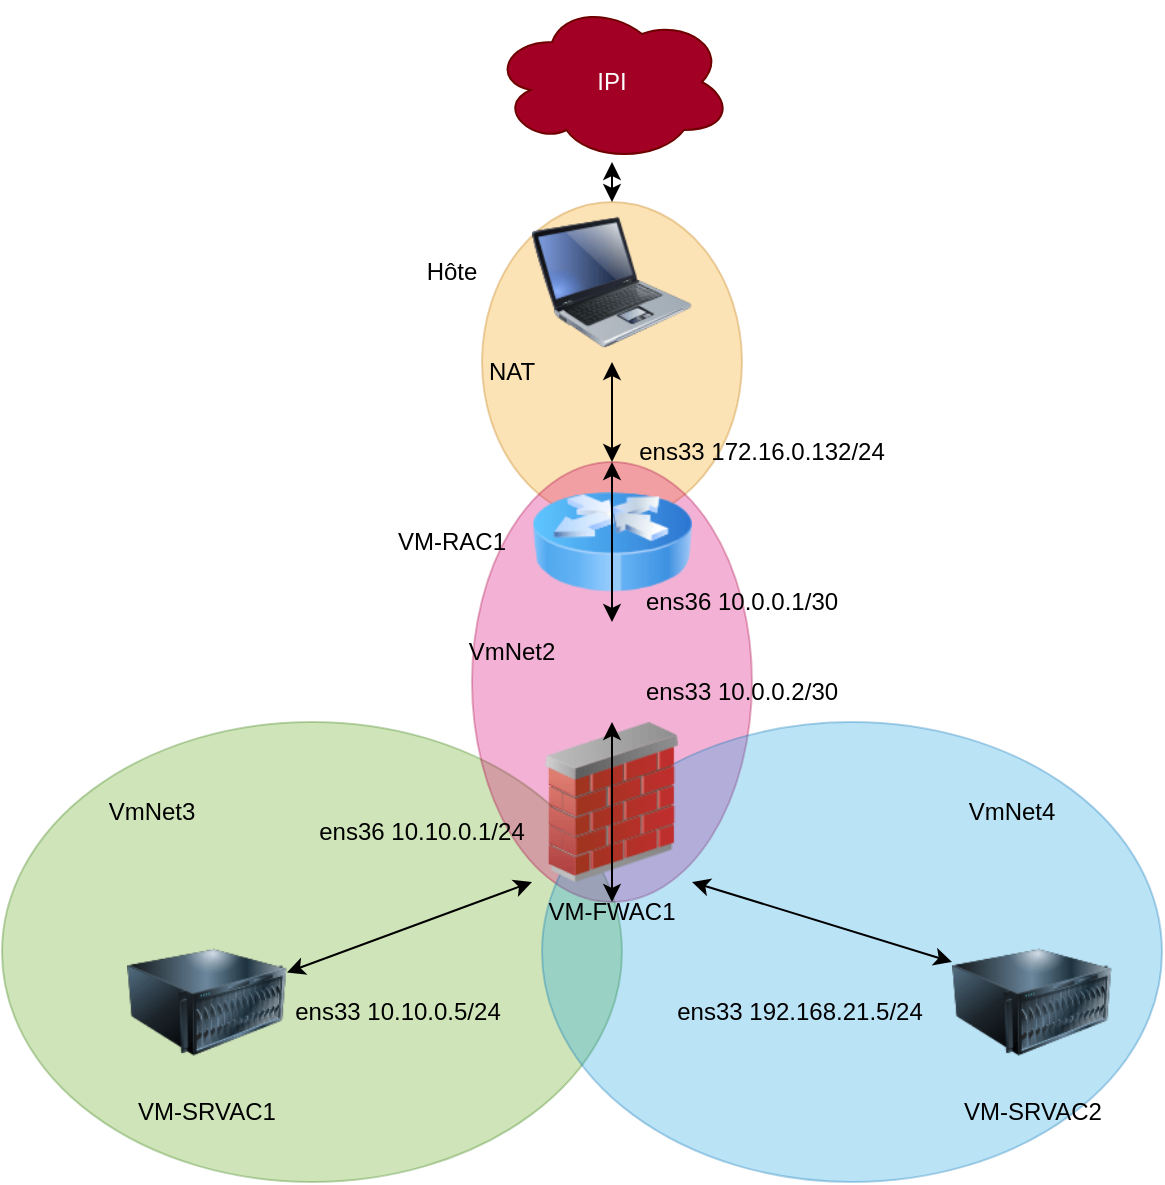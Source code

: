 <mxfile version="22.0.1" type="device">
  <diagram name="Page-1" id="7PSu10kznuT-4xMovICj">
    <mxGraphModel dx="1091" dy="638" grid="1" gridSize="10" guides="1" tooltips="1" connect="1" arrows="1" fold="1" page="1" pageScale="1" pageWidth="827" pageHeight="1169" math="0" shadow="0">
      <root>
        <mxCell id="0" />
        <mxCell id="1" parent="0" />
        <mxCell id="YJO97rTtVCJoyXt66hXt-29" value="" style="ellipse;whiteSpace=wrap;html=1;fillColor=#f0a30a;fontColor=#000000;strokeColor=#BD7000;opacity=30;" vertex="1" parent="1">
          <mxGeometry x="325" y="110" width="130" height="160" as="geometry" />
        </mxCell>
        <mxCell id="YJO97rTtVCJoyXt66hXt-24" value="" style="ellipse;whiteSpace=wrap;html=1;fillColor=#60a917;fontColor=#ffffff;strokeColor=#2D7600;opacity=30;" vertex="1" parent="1">
          <mxGeometry x="85" y="370" width="310" height="230" as="geometry" />
        </mxCell>
        <mxCell id="YJO97rTtVCJoyXt66hXt-27" value="" style="ellipse;whiteSpace=wrap;html=1;fillColor=#d80073;fontColor=#ffffff;strokeColor=#A50040;opacity=30;" vertex="1" parent="1">
          <mxGeometry x="320" y="240" width="140" height="220" as="geometry" />
        </mxCell>
        <mxCell id="YJO97rTtVCJoyXt66hXt-26" value="" style="ellipse;whiteSpace=wrap;html=1;fillColor=#1ba1e2;fontColor=#ffffff;strokeColor=#006EAF;opacity=30;" vertex="1" parent="1">
          <mxGeometry x="355" y="370" width="310" height="230" as="geometry" />
        </mxCell>
        <mxCell id="YJO97rTtVCJoyXt66hXt-1" value="IPI" style="ellipse;shape=cloud;whiteSpace=wrap;html=1;fillColor=#a20025;fontColor=#ffffff;strokeColor=#6F0000;" vertex="1" parent="1">
          <mxGeometry x="330" y="10" width="120" height="80" as="geometry" />
        </mxCell>
        <mxCell id="YJO97rTtVCJoyXt66hXt-2" value="" style="image;html=1;image=img/lib/clip_art/computers/Laptop_128x128.png" vertex="1" parent="1">
          <mxGeometry x="350" y="110" width="80" height="80" as="geometry" />
        </mxCell>
        <mxCell id="YJO97rTtVCJoyXt66hXt-3" value="" style="endArrow=classic;startArrow=classic;html=1;rounded=0;exitX=0.5;exitY=0;exitDx=0;exitDy=0;" edge="1" parent="1" source="YJO97rTtVCJoyXt66hXt-2">
          <mxGeometry width="50" height="50" relative="1" as="geometry">
            <mxPoint x="330" y="340" as="sourcePoint" />
            <mxPoint x="390" y="90" as="targetPoint" />
          </mxGeometry>
        </mxCell>
        <mxCell id="YJO97rTtVCJoyXt66hXt-5" value="Hôte" style="text;html=1;strokeColor=none;fillColor=none;align=center;verticalAlign=middle;whiteSpace=wrap;rounded=0;" vertex="1" parent="1">
          <mxGeometry x="280" y="130" width="60" height="30" as="geometry" />
        </mxCell>
        <mxCell id="YJO97rTtVCJoyXt66hXt-6" value="" style="image;html=1;image=img/lib/clip_art/networking/Router_Icon_128x128.png" vertex="1" parent="1">
          <mxGeometry x="350" y="240" width="80" height="80" as="geometry" />
        </mxCell>
        <mxCell id="YJO97rTtVCJoyXt66hXt-7" value="" style="endArrow=classic;startArrow=classic;html=1;rounded=0;exitX=0.5;exitY=0;exitDx=0;exitDy=0;entryX=0.5;entryY=1;entryDx=0;entryDy=0;" edge="1" parent="1" source="YJO97rTtVCJoyXt66hXt-6" target="YJO97rTtVCJoyXt66hXt-2">
          <mxGeometry width="50" height="50" relative="1" as="geometry">
            <mxPoint x="330" y="340" as="sourcePoint" />
            <mxPoint x="380" y="290" as="targetPoint" />
          </mxGeometry>
        </mxCell>
        <mxCell id="YJO97rTtVCJoyXt66hXt-8" value="VM-RAC1" style="text;html=1;strokeColor=none;fillColor=none;align=center;verticalAlign=middle;whiteSpace=wrap;rounded=0;" vertex="1" parent="1">
          <mxGeometry x="280" y="265" width="60" height="30" as="geometry" />
        </mxCell>
        <mxCell id="YJO97rTtVCJoyXt66hXt-9" value="" style="image;html=1;image=img/lib/clip_art/networking/Firewall_02_128x128.png" vertex="1" parent="1">
          <mxGeometry x="350" y="370" width="80" height="80" as="geometry" />
        </mxCell>
        <mxCell id="YJO97rTtVCJoyXt66hXt-10" value="" style="endArrow=classic;startArrow=classic;html=1;rounded=0;exitX=0.5;exitY=0;exitDx=0;exitDy=0;entryX=0.5;entryY=1;entryDx=0;entryDy=0;" edge="1" parent="1" source="YJO97rTtVCJoyXt66hXt-27" target="YJO97rTtVCJoyXt66hXt-6">
          <mxGeometry width="50" height="50" relative="1" as="geometry">
            <mxPoint x="330" y="340" as="sourcePoint" />
            <mxPoint x="380" y="290" as="targetPoint" />
          </mxGeometry>
        </mxCell>
        <mxCell id="YJO97rTtVCJoyXt66hXt-11" value="VM-FWAC1" style="text;html=1;strokeColor=none;fillColor=none;align=center;verticalAlign=middle;whiteSpace=wrap;rounded=0;" vertex="1" parent="1">
          <mxGeometry x="355" y="450" width="70" height="30" as="geometry" />
        </mxCell>
        <mxCell id="YJO97rTtVCJoyXt66hXt-12" value="" style="image;html=1;image=img/lib/clip_art/computers/Server_128x128.png" vertex="1" parent="1">
          <mxGeometry x="147.5" y="470" width="80" height="80" as="geometry" />
        </mxCell>
        <mxCell id="YJO97rTtVCJoyXt66hXt-13" value="" style="image;html=1;image=img/lib/clip_art/computers/Server_128x128.png" vertex="1" parent="1">
          <mxGeometry x="560" y="470" width="80" height="80" as="geometry" />
        </mxCell>
        <mxCell id="YJO97rTtVCJoyXt66hXt-14" value="VM-SRVAC1" style="text;html=1;strokeColor=none;fillColor=none;align=center;verticalAlign=middle;whiteSpace=wrap;rounded=0;" vertex="1" parent="1">
          <mxGeometry x="140" y="550" width="95" height="30" as="geometry" />
        </mxCell>
        <mxCell id="YJO97rTtVCJoyXt66hXt-15" value="VM-SRVAC2" style="text;html=1;strokeColor=none;fillColor=none;align=center;verticalAlign=middle;whiteSpace=wrap;rounded=0;" vertex="1" parent="1">
          <mxGeometry x="552.5" y="550" width="95" height="30" as="geometry" />
        </mxCell>
        <mxCell id="YJO97rTtVCJoyXt66hXt-16" value="" style="endArrow=classic;startArrow=classic;html=1;rounded=0;entryX=0;entryY=1;entryDx=0;entryDy=0;" edge="1" parent="1" source="YJO97rTtVCJoyXt66hXt-12" target="YJO97rTtVCJoyXt66hXt-9">
          <mxGeometry width="50" height="50" relative="1" as="geometry">
            <mxPoint x="330" y="340" as="sourcePoint" />
            <mxPoint x="380" y="290" as="targetPoint" />
          </mxGeometry>
        </mxCell>
        <mxCell id="YJO97rTtVCJoyXt66hXt-17" value="" style="endArrow=classic;startArrow=classic;html=1;rounded=0;exitX=0;exitY=0.25;exitDx=0;exitDy=0;entryX=1;entryY=1;entryDx=0;entryDy=0;" edge="1" parent="1" source="YJO97rTtVCJoyXt66hXt-13" target="YJO97rTtVCJoyXt66hXt-9">
          <mxGeometry width="50" height="50" relative="1" as="geometry">
            <mxPoint x="330" y="340" as="sourcePoint" />
            <mxPoint x="380" y="290" as="targetPoint" />
          </mxGeometry>
        </mxCell>
        <mxCell id="YJO97rTtVCJoyXt66hXt-18" value="ens33 172.16.0.132/24" style="text;html=1;strokeColor=none;fillColor=none;align=center;verticalAlign=middle;whiteSpace=wrap;rounded=0;" vertex="1" parent="1">
          <mxGeometry x="395" y="220" width="140" height="30" as="geometry" />
        </mxCell>
        <mxCell id="YJO97rTtVCJoyXt66hXt-19" value="ens36 10.0.0.1/30" style="text;html=1;strokeColor=none;fillColor=none;align=center;verticalAlign=middle;whiteSpace=wrap;rounded=0;" vertex="1" parent="1">
          <mxGeometry x="400" y="295" width="110" height="30" as="geometry" />
        </mxCell>
        <mxCell id="YJO97rTtVCJoyXt66hXt-20" value="ens33 10.0.0.2/30" style="text;html=1;strokeColor=none;fillColor=none;align=center;verticalAlign=middle;whiteSpace=wrap;rounded=0;" vertex="1" parent="1">
          <mxGeometry x="400" y="340" width="110" height="30" as="geometry" />
        </mxCell>
        <mxCell id="YJO97rTtVCJoyXt66hXt-21" value="ens36 10.10.0.1/24" style="text;html=1;strokeColor=none;fillColor=none;align=center;verticalAlign=middle;whiteSpace=wrap;rounded=0;" vertex="1" parent="1">
          <mxGeometry x="240" y="410" width="110" height="30" as="geometry" />
        </mxCell>
        <mxCell id="YJO97rTtVCJoyXt66hXt-22" value="ens33 192.168.21.5/24" style="text;html=1;strokeColor=none;fillColor=none;align=center;verticalAlign=middle;whiteSpace=wrap;rounded=0;" vertex="1" parent="1">
          <mxGeometry x="414" y="500" width="140" height="30" as="geometry" />
        </mxCell>
        <mxCell id="YJO97rTtVCJoyXt66hXt-23" value="ens33 10.10.0.5/24" style="text;html=1;strokeColor=none;fillColor=none;align=center;verticalAlign=middle;whiteSpace=wrap;rounded=0;" vertex="1" parent="1">
          <mxGeometry x="227.5" y="500" width="110" height="30" as="geometry" />
        </mxCell>
        <mxCell id="YJO97rTtVCJoyXt66hXt-28" value="" style="endArrow=classic;startArrow=classic;html=1;rounded=0;exitX=0.5;exitY=0;exitDx=0;exitDy=0;entryX=0.5;entryY=1;entryDx=0;entryDy=0;" edge="1" parent="1" source="YJO97rTtVCJoyXt66hXt-9" target="YJO97rTtVCJoyXt66hXt-27">
          <mxGeometry width="50" height="50" relative="1" as="geometry">
            <mxPoint x="390" y="370" as="sourcePoint" />
            <mxPoint x="390" y="320" as="targetPoint" />
          </mxGeometry>
        </mxCell>
        <mxCell id="YJO97rTtVCJoyXt66hXt-30" value="VmNet3" style="text;html=1;strokeColor=none;fillColor=none;align=center;verticalAlign=middle;whiteSpace=wrap;rounded=0;" vertex="1" parent="1">
          <mxGeometry x="130" y="400" width="60" height="30" as="geometry" />
        </mxCell>
        <mxCell id="YJO97rTtVCJoyXt66hXt-31" value="VmNet4" style="text;html=1;strokeColor=none;fillColor=none;align=center;verticalAlign=middle;whiteSpace=wrap;rounded=0;" vertex="1" parent="1">
          <mxGeometry x="560" y="400" width="60" height="30" as="geometry" />
        </mxCell>
        <mxCell id="YJO97rTtVCJoyXt66hXt-32" value="VmNet2" style="text;html=1;strokeColor=none;fillColor=none;align=center;verticalAlign=middle;whiteSpace=wrap;rounded=0;" vertex="1" parent="1">
          <mxGeometry x="310" y="320" width="60" height="30" as="geometry" />
        </mxCell>
        <mxCell id="YJO97rTtVCJoyXt66hXt-33" value="NAT" style="text;html=1;strokeColor=none;fillColor=none;align=center;verticalAlign=middle;whiteSpace=wrap;rounded=0;" vertex="1" parent="1">
          <mxGeometry x="310" y="180" width="60" height="30" as="geometry" />
        </mxCell>
      </root>
    </mxGraphModel>
  </diagram>
</mxfile>
